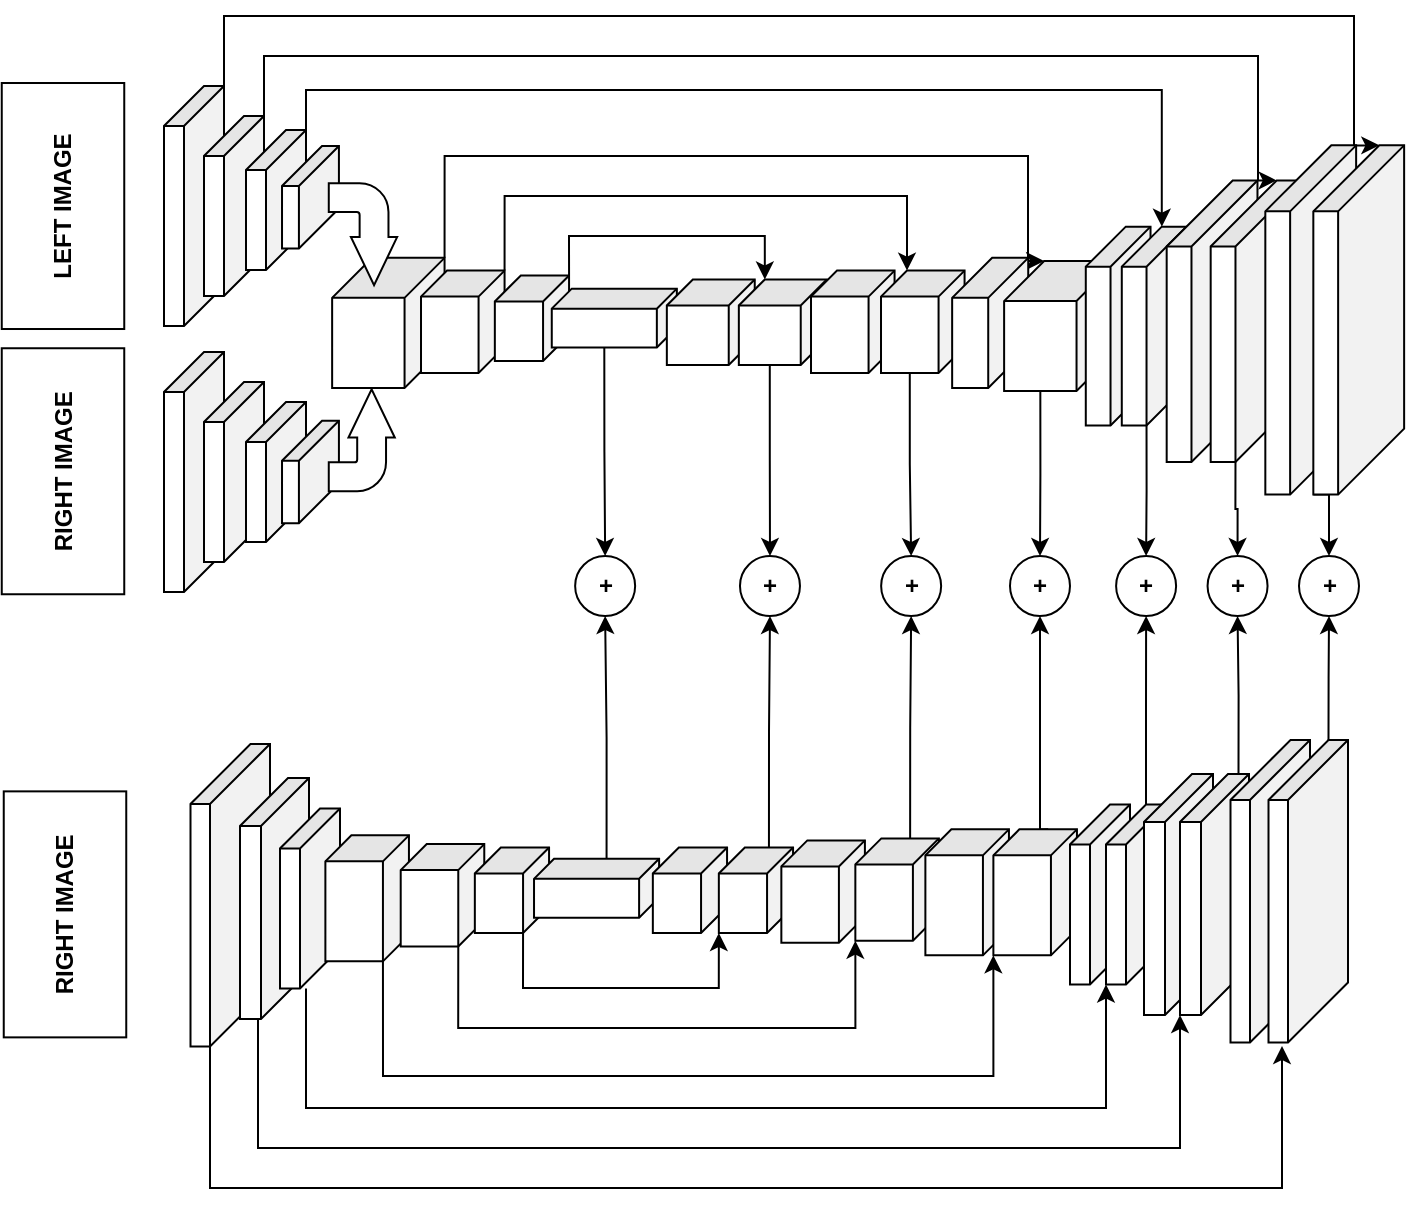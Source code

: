 <mxfile version="16.5.3" type="github">
  <diagram id="XJV9W_cmDKWi7Rnc3LGd" name="Page-1">
    <mxGraphModel dx="1364" dy="619" grid="1" gridSize="10" guides="1" tooltips="1" connect="1" arrows="1" fold="1" page="1" pageScale="1" pageWidth="850" pageHeight="1100" math="0" shadow="0">
      <root>
        <mxCell id="0" />
        <mxCell id="1" parent="0" />
        <mxCell id="qjHNvClsbBAqryhqXB2U-25" style="edgeStyle=orthogonalEdgeStyle;rounded=0;orthogonalLoop=1;jettySize=auto;html=1;exitX=0;exitY=0;exitDx=0;exitDy=0;exitPerimeter=0;entryX=0;entryY=0;entryDx=0;entryDy=12.4;entryPerimeter=0;" parent="1" source="ripQ546PBSJGRs5OGgcQ-14" target="j10uJciGInbWVbVoU815-24" edge="1">
          <mxGeometry relative="1" as="geometry">
            <Array as="points">
              <mxPoint x="192" y="90" />
              <mxPoint x="757" y="90" />
            </Array>
          </mxGeometry>
        </mxCell>
        <mxCell id="ripQ546PBSJGRs5OGgcQ-14" value="" style="shape=cube;whiteSpace=wrap;html=1;boundedLbl=1;backgroundOutline=1;darkOpacity=0.05;darkOpacity2=0.1;rotation=90;" parent="1" vertex="1">
          <mxGeometry x="117" y="170" width="120" height="30" as="geometry" />
        </mxCell>
        <mxCell id="j10uJciGInbWVbVoU815-27" style="edgeStyle=orthogonalEdgeStyle;rounded=0;orthogonalLoop=1;jettySize=auto;html=1;exitX=0;exitY=0;exitDx=0;exitDy=0;exitPerimeter=0;entryX=0;entryY=0;entryDx=0;entryDy=12.4;entryPerimeter=0;" parent="1" source="ripQ546PBSJGRs5OGgcQ-15" target="j10uJciGInbWVbVoU815-22" edge="1">
          <mxGeometry relative="1" as="geometry">
            <Array as="points">
              <mxPoint x="212" y="110" />
              <mxPoint x="709" y="110" />
            </Array>
            <mxPoint x="750" y="130" as="targetPoint" />
          </mxGeometry>
        </mxCell>
        <mxCell id="ripQ546PBSJGRs5OGgcQ-15" value="" style="shape=cube;whiteSpace=wrap;html=1;boundedLbl=1;backgroundOutline=1;darkOpacity=0.05;darkOpacity2=0.1;rotation=90;" parent="1" vertex="1">
          <mxGeometry x="152" y="170" width="90" height="30" as="geometry" />
        </mxCell>
        <mxCell id="qjHNvClsbBAqryhqXB2U-27" style="edgeStyle=orthogonalEdgeStyle;rounded=0;orthogonalLoop=1;jettySize=auto;html=1;exitX=0;exitY=0;exitDx=0;exitDy=0;exitPerimeter=0;entryX=0;entryY=0;entryDx=0;entryDy=12.37;entryPerimeter=0;" parent="1" source="ripQ546PBSJGRs5OGgcQ-16" target="j10uJciGInbWVbVoU815-20" edge="1">
          <mxGeometry relative="1" as="geometry">
            <mxPoint x="710" y="150" as="targetPoint" />
          </mxGeometry>
        </mxCell>
        <mxCell id="ripQ546PBSJGRs5OGgcQ-16" value="" style="shape=cube;whiteSpace=wrap;html=1;boundedLbl=1;backgroundOutline=1;darkOpacity=0.05;darkOpacity2=0.1;rotation=90;" parent="1" vertex="1">
          <mxGeometry x="183" y="167" width="70" height="30" as="geometry" />
        </mxCell>
        <mxCell id="ripQ546PBSJGRs5OGgcQ-17" value="" style="shape=cube;whiteSpace=wrap;html=1;boundedLbl=1;backgroundOutline=1;darkOpacity=0.05;darkOpacity2=0.1;rotation=90;" parent="1" vertex="1">
          <mxGeometry x="117" y="303" width="120" height="30" as="geometry" />
        </mxCell>
        <mxCell id="ripQ546PBSJGRs5OGgcQ-18" value="" style="shape=cube;whiteSpace=wrap;html=1;boundedLbl=1;backgroundOutline=1;darkOpacity=0.05;darkOpacity2=0.1;rotation=90;" parent="1" vertex="1">
          <mxGeometry x="152" y="303" width="90" height="30" as="geometry" />
        </mxCell>
        <mxCell id="ripQ546PBSJGRs5OGgcQ-19" value="" style="shape=cube;whiteSpace=wrap;html=1;boundedLbl=1;backgroundOutline=1;darkOpacity=0.05;darkOpacity2=0.1;rotation=90;" parent="1" vertex="1">
          <mxGeometry x="183" y="303" width="70" height="30" as="geometry" />
        </mxCell>
        <mxCell id="gHIy9yLXrVZsT-g1AwRH-1" value="" style="shape=cube;whiteSpace=wrap;html=1;boundedLbl=1;backgroundOutline=1;darkOpacity=0.05;darkOpacity2=0.1;rotation=90;" parent="1" vertex="1">
          <mxGeometry x="209.61" y="166.41" width="51.25" height="28.45" as="geometry" />
        </mxCell>
        <mxCell id="gHIy9yLXrVZsT-g1AwRH-2" value="" style="shape=cube;whiteSpace=wrap;html=1;boundedLbl=1;backgroundOutline=1;darkOpacity=0.05;darkOpacity2=0.1;rotation=90;" parent="1" vertex="1">
          <mxGeometry x="209.61" y="303.78" width="51.25" height="28.45" as="geometry" />
        </mxCell>
        <mxCell id="gHIy9yLXrVZsT-g1AwRH-4" value="&lt;b&gt;LEFT IMAGE&lt;/b&gt;" style="rounded=0;whiteSpace=wrap;html=1;rotation=-90;" parent="1" vertex="1">
          <mxGeometry x="50" y="154.38" width="123" height="61.25" as="geometry" />
        </mxCell>
        <mxCell id="gHIy9yLXrVZsT-g1AwRH-5" value="&lt;b&gt;RIGHT IMAGE&lt;/b&gt;" style="rounded=0;whiteSpace=wrap;html=1;rotation=-90;" parent="1" vertex="1">
          <mxGeometry x="50" y="287" width="123" height="61.25" as="geometry" />
        </mxCell>
        <mxCell id="qjHNvClsbBAqryhqXB2U-23" style="edgeStyle=orthogonalEdgeStyle;rounded=0;orthogonalLoop=1;jettySize=auto;html=1;exitX=0;exitY=0;exitDx=0;exitDy=0;exitPerimeter=0;entryX=0;entryY=0;entryDx=0;entryDy=36.21;entryPerimeter=0;" parent="1" source="gHIy9yLXrVZsT-g1AwRH-6" target="j10uJciGInbWVbVoU815-18" edge="1">
          <mxGeometry relative="1" as="geometry">
            <Array as="points">
              <mxPoint x="302" y="160" />
              <mxPoint x="594" y="160" />
              <mxPoint x="594" y="213" />
            </Array>
          </mxGeometry>
        </mxCell>
        <mxCell id="gHIy9yLXrVZsT-g1AwRH-6" value="" style="shape=cube;whiteSpace=wrap;html=1;boundedLbl=1;backgroundOutline=1;darkOpacity=0.05;darkOpacity2=0.1;rotation=90;" parent="1" vertex="1">
          <mxGeometry x="241.67" y="215.33" width="65.01" height="56.21" as="geometry" />
        </mxCell>
        <mxCell id="gHIy9yLXrVZsT-g1AwRH-16" value="" style="html=1;shadow=0;dashed=0;align=center;verticalAlign=middle;shape=mxgraph.arrows2.bendArrow;dy=7.21;dx=24.16;notch=0;arrowHead=23.15;rounded=1;rotation=90;" parent="1" vertex="1">
          <mxGeometry x="236" y="182" width="50.99" height="34.21" as="geometry" />
        </mxCell>
        <mxCell id="j10uJciGInbWVbVoU815-2" value="" style="html=1;shadow=0;dashed=0;align=center;verticalAlign=middle;shape=mxgraph.arrows2.bendArrow;dy=7.21;dx=24.16;notch=0;arrowHead=23.15;rounded=1;rotation=-90;flipV=1;" parent="1" vertex="1">
          <mxGeometry x="235.39" y="285.61" width="50.99" height="33" as="geometry" />
        </mxCell>
        <mxCell id="3e6isMqfdNkGdxpLTALY-1" style="edgeStyle=orthogonalEdgeStyle;rounded=0;orthogonalLoop=1;jettySize=auto;html=1;exitX=0;exitY=0;exitDx=0;exitDy=0;exitPerimeter=0;entryX=0;entryY=0;entryDx=0;entryDy=28.78;entryPerimeter=0;" edge="1" parent="1" source="j10uJciGInbWVbVoU815-4" target="j10uJciGInbWVbVoU815-15">
          <mxGeometry relative="1" as="geometry">
            <Array as="points">
              <mxPoint x="332" y="180" />
              <mxPoint x="534" y="180" />
            </Array>
          </mxGeometry>
        </mxCell>
        <mxCell id="j10uJciGInbWVbVoU815-4" value="" style="shape=cube;whiteSpace=wrap;html=1;boundedLbl=1;backgroundOutline=1;darkOpacity=0.05;darkOpacity2=0.1;rotation=90;size=13;" parent="1" vertex="1">
          <mxGeometry x="285.82" y="221.99" width="51.15" height="41.78" as="geometry" />
        </mxCell>
        <mxCell id="3e6isMqfdNkGdxpLTALY-2" style="edgeStyle=orthogonalEdgeStyle;rounded=0;orthogonalLoop=1;jettySize=auto;html=1;exitX=0;exitY=0;exitDx=0;exitDy=0;exitPerimeter=0;entryX=0;entryY=0;entryDx=0;entryDy=30.95;entryPerimeter=0;" edge="1" parent="1" source="j10uJciGInbWVbVoU815-6" target="j10uJciGInbWVbVoU815-12">
          <mxGeometry relative="1" as="geometry">
            <Array as="points">
              <mxPoint x="364" y="200" />
              <mxPoint x="462" y="200" />
            </Array>
          </mxGeometry>
        </mxCell>
        <mxCell id="j10uJciGInbWVbVoU815-6" value="" style="shape=cube;whiteSpace=wrap;html=1;boundedLbl=1;backgroundOutline=1;darkOpacity=0.05;darkOpacity2=0.1;rotation=90;size=13;" parent="1" vertex="1">
          <mxGeometry x="324.57" y="222.56" width="42.81" height="37.11" as="geometry" />
        </mxCell>
        <mxCell id="3e6isMqfdNkGdxpLTALY-34" style="edgeStyle=orthogonalEdgeStyle;rounded=0;orthogonalLoop=1;jettySize=auto;html=1;exitX=0;exitY=0;exitDx=29.43;exitDy=36.27;exitPerimeter=0;entryX=0.5;entryY=0;entryDx=0;entryDy=0;" edge="1" parent="1" source="j10uJciGInbWVbVoU815-8" target="3e6isMqfdNkGdxpLTALY-8">
          <mxGeometry relative="1" as="geometry" />
        </mxCell>
        <mxCell id="j10uJciGInbWVbVoU815-8" value="" style="shape=cube;whiteSpace=wrap;html=1;boundedLbl=1;backgroundOutline=1;darkOpacity=0.05;darkOpacity2=0.1;rotation=90;size=10;" parent="1" vertex="1">
          <mxGeometry x="372.44" y="209.77" width="29.43" height="62.54" as="geometry" />
        </mxCell>
        <mxCell id="j10uJciGInbWVbVoU815-9" value="" style="shape=cube;whiteSpace=wrap;html=1;boundedLbl=1;backgroundOutline=1;darkOpacity=0.05;darkOpacity2=0.1;rotation=90;size=13;" parent="1" vertex="1">
          <mxGeometry x="413.99" y="221.14" width="42.81" height="43.95" as="geometry" />
        </mxCell>
        <mxCell id="3e6isMqfdNkGdxpLTALY-21" style="edgeStyle=orthogonalEdgeStyle;rounded=0;orthogonalLoop=1;jettySize=auto;html=1;exitX=0;exitY=0;exitDx=42.81;exitDy=28.475;exitPerimeter=0;entryX=0.5;entryY=0;entryDx=0;entryDy=0;" edge="1" parent="1" source="j10uJciGInbWVbVoU815-12" target="3e6isMqfdNkGdxpLTALY-20">
          <mxGeometry relative="1" as="geometry" />
        </mxCell>
        <mxCell id="j10uJciGInbWVbVoU815-12" value="" style="shape=cube;whiteSpace=wrap;html=1;boundedLbl=1;backgroundOutline=1;darkOpacity=0.05;darkOpacity2=0.1;rotation=90;size=13;" parent="1" vertex="1">
          <mxGeometry x="449.99" y="221.14" width="42.81" height="43.95" as="geometry" />
        </mxCell>
        <mxCell id="j10uJciGInbWVbVoU815-14" value="" style="shape=cube;whiteSpace=wrap;html=1;boundedLbl=1;backgroundOutline=1;darkOpacity=0.05;darkOpacity2=0.1;rotation=90;size=13;" parent="1" vertex="1">
          <mxGeometry x="480.82" y="221.99" width="51.15" height="41.78" as="geometry" />
        </mxCell>
        <mxCell id="3e6isMqfdNkGdxpLTALY-25" style="edgeStyle=orthogonalEdgeStyle;rounded=0;orthogonalLoop=1;jettySize=auto;html=1;exitX=0;exitY=0;exitDx=51.15;exitDy=27.39;exitPerimeter=0;entryX=0.5;entryY=0;entryDx=0;entryDy=0;" edge="1" parent="1" source="j10uJciGInbWVbVoU815-15" target="3e6isMqfdNkGdxpLTALY-23">
          <mxGeometry relative="1" as="geometry" />
        </mxCell>
        <mxCell id="j10uJciGInbWVbVoU815-15" value="" style="shape=cube;whiteSpace=wrap;html=1;boundedLbl=1;backgroundOutline=1;darkOpacity=0.05;darkOpacity2=0.1;rotation=90;size=13;" parent="1" vertex="1">
          <mxGeometry x="515.82" y="221.99" width="51.15" height="41.78" as="geometry" />
        </mxCell>
        <mxCell id="j10uJciGInbWVbVoU815-17" value="" style="shape=cube;whiteSpace=wrap;html=1;boundedLbl=1;backgroundOutline=1;darkOpacity=0.05;darkOpacity2=0.1;rotation=90;" parent="1" vertex="1">
          <mxGeometry x="542.59" y="224.42" width="65.01" height="38.04" as="geometry" />
        </mxCell>
        <mxCell id="3e6isMqfdNkGdxpLTALY-32" style="edgeStyle=orthogonalEdgeStyle;rounded=0;orthogonalLoop=1;jettySize=auto;html=1;exitX=0;exitY=0;exitDx=65.01;exitDy=38.105;exitPerimeter=0;entryX=0.5;entryY=0;entryDx=0;entryDy=0;" edge="1" parent="1" source="j10uJciGInbWVbVoU815-18" target="3e6isMqfdNkGdxpLTALY-28">
          <mxGeometry relative="1" as="geometry" />
        </mxCell>
        <mxCell id="j10uJciGInbWVbVoU815-18" value="" style="shape=cube;whiteSpace=wrap;html=1;boundedLbl=1;backgroundOutline=1;darkOpacity=0.05;darkOpacity2=0.1;rotation=90;" parent="1" vertex="1">
          <mxGeometry x="577.66" y="216.92" width="65.01" height="56.21" as="geometry" />
        </mxCell>
        <mxCell id="j10uJciGInbWVbVoU815-19" value="" style="shape=cube;whiteSpace=wrap;html=1;boundedLbl=1;backgroundOutline=1;darkOpacity=0.05;darkOpacity2=0.1;rotation=90;" parent="1" vertex="1">
          <mxGeometry x="589.38" y="228.84" width="99.4" height="32.37" as="geometry" />
        </mxCell>
        <mxCell id="3e6isMqfdNkGdxpLTALY-38" style="edgeStyle=orthogonalEdgeStyle;rounded=0;orthogonalLoop=1;jettySize=auto;html=1;exitX=0;exitY=0;exitDx=99.4;exitDy=20;exitPerimeter=0;entryX=0.5;entryY=0;entryDx=0;entryDy=0;" edge="1" parent="1" source="j10uJciGInbWVbVoU815-20" target="3e6isMqfdNkGdxpLTALY-35">
          <mxGeometry relative="1" as="geometry" />
        </mxCell>
        <mxCell id="j10uJciGInbWVbVoU815-20" value="" style="shape=cube;whiteSpace=wrap;html=1;boundedLbl=1;backgroundOutline=1;darkOpacity=0.05;darkOpacity2=0.1;rotation=90;" parent="1" vertex="1">
          <mxGeometry x="607.38" y="228.84" width="99.4" height="32.37" as="geometry" />
        </mxCell>
        <mxCell id="j10uJciGInbWVbVoU815-21" value="" style="shape=cube;whiteSpace=wrap;html=1;boundedLbl=1;backgroundOutline=1;darkOpacity=0.05;darkOpacity2=0.1;rotation=90;size=33;" parent="1" vertex="1">
          <mxGeometry x="615.67" y="219.91" width="140.74" height="45.4" as="geometry" />
        </mxCell>
        <mxCell id="3e6isMqfdNkGdxpLTALY-41" style="edgeStyle=orthogonalEdgeStyle;rounded=0;orthogonalLoop=1;jettySize=auto;html=1;exitX=0;exitY=0;exitDx=140.74;exitDy=33;exitPerimeter=0;entryX=0.5;entryY=0;entryDx=0;entryDy=0;" edge="1" parent="1" source="j10uJciGInbWVbVoU815-22" target="3e6isMqfdNkGdxpLTALY-36">
          <mxGeometry relative="1" as="geometry" />
        </mxCell>
        <mxCell id="j10uJciGInbWVbVoU815-22" value="" style="shape=cube;whiteSpace=wrap;html=1;boundedLbl=1;backgroundOutline=1;darkOpacity=0.05;darkOpacity2=0.1;rotation=90;size=33;" parent="1" vertex="1">
          <mxGeometry x="637.67" y="219.91" width="140.74" height="45.4" as="geometry" />
        </mxCell>
        <mxCell id="j10uJciGInbWVbVoU815-23" value="" style="shape=cube;whiteSpace=wrap;html=1;boundedLbl=1;backgroundOutline=1;darkOpacity=0.05;darkOpacity2=0.1;rotation=90;size=33;" parent="1" vertex="1">
          <mxGeometry x="648.05" y="219.29" width="174.63" height="45.4" as="geometry" />
        </mxCell>
        <mxCell id="3e6isMqfdNkGdxpLTALY-42" style="edgeStyle=orthogonalEdgeStyle;rounded=0;orthogonalLoop=1;jettySize=auto;html=1;exitX=1;exitY=1;exitDx=0;exitDy=0;exitPerimeter=0;entryX=0.5;entryY=0;entryDx=0;entryDy=0;" edge="1" parent="1" source="j10uJciGInbWVbVoU815-24" target="3e6isMqfdNkGdxpLTALY-37">
          <mxGeometry relative="1" as="geometry" />
        </mxCell>
        <mxCell id="j10uJciGInbWVbVoU815-24" value="" style="shape=cube;whiteSpace=wrap;html=1;boundedLbl=1;backgroundOutline=1;darkOpacity=0.05;darkOpacity2=0.1;rotation=90;size=33;" parent="1" vertex="1">
          <mxGeometry x="672.05" y="219.29" width="174.63" height="45.4" as="geometry" />
        </mxCell>
        <mxCell id="qjHNvClsbBAqryhqXB2U-22" style="edgeStyle=orthogonalEdgeStyle;rounded=0;orthogonalLoop=1;jettySize=auto;html=1;exitX=0;exitY=0;exitDx=151.25;exitDy=30;exitPerimeter=0;" parent="1" source="qjHNvClsbBAqryhqXB2U-1" edge="1">
          <mxGeometry relative="1" as="geometry">
            <mxPoint x="721" y="605" as="targetPoint" />
            <Array as="points">
              <mxPoint x="185" y="676" />
              <mxPoint x="721" y="676" />
            </Array>
          </mxGeometry>
        </mxCell>
        <mxCell id="qjHNvClsbBAqryhqXB2U-1" value="" style="shape=cube;whiteSpace=wrap;html=1;boundedLbl=1;backgroundOutline=1;darkOpacity=0.05;darkOpacity2=0.1;rotation=90;size=30;" parent="1" vertex="1">
          <mxGeometry x="119.5" y="509.75" width="151.25" height="39.75" as="geometry" />
        </mxCell>
        <mxCell id="3e6isMqfdNkGdxpLTALY-3" style="edgeStyle=orthogonalEdgeStyle;rounded=0;orthogonalLoop=1;jettySize=auto;html=1;exitX=0;exitY=0;exitDx=120.5;exitDy=24;exitPerimeter=0;entryX=1;entryY=1;entryDx=0;entryDy=0;entryPerimeter=0;" edge="1" parent="1" source="qjHNvClsbBAqryhqXB2U-2" target="qjHNvClsbBAqryhqXB2U-19">
          <mxGeometry relative="1" as="geometry">
            <Array as="points">
              <mxPoint x="209" y="656" />
              <mxPoint x="670" y="656" />
            </Array>
          </mxGeometry>
        </mxCell>
        <mxCell id="qjHNvClsbBAqryhqXB2U-2" value="" style="shape=cube;whiteSpace=wrap;html=1;boundedLbl=1;backgroundOutline=1;darkOpacity=0.05;darkOpacity2=0.1;rotation=90;size=24;" parent="1" vertex="1">
          <mxGeometry x="157" y="514" width="120.5" height="34.5" as="geometry" />
        </mxCell>
        <mxCell id="3e6isMqfdNkGdxpLTALY-4" style="edgeStyle=orthogonalEdgeStyle;rounded=0;orthogonalLoop=1;jettySize=auto;html=1;exitX=0;exitY=0;exitDx=90;exitDy=20;exitPerimeter=0;entryX=1;entryY=1;entryDx=0;entryDy=0;entryPerimeter=0;" edge="1" parent="1" target="qjHNvClsbBAqryhqXB2U-17">
          <mxGeometry relative="1" as="geometry">
            <mxPoint x="233" y="576.25" as="sourcePoint" />
            <Array as="points">
              <mxPoint x="233" y="636" />
              <mxPoint x="633" y="636" />
            </Array>
          </mxGeometry>
        </mxCell>
        <mxCell id="qjHNvClsbBAqryhqXB2U-3" value="" style="shape=cube;whiteSpace=wrap;html=1;boundedLbl=1;backgroundOutline=1;darkOpacity=0.05;darkOpacity2=0.1;rotation=90;" parent="1" vertex="1">
          <mxGeometry x="190" y="516.25" width="90" height="30" as="geometry" />
        </mxCell>
        <mxCell id="3e6isMqfdNkGdxpLTALY-45" style="edgeStyle=orthogonalEdgeStyle;rounded=0;orthogonalLoop=1;jettySize=auto;html=1;exitX=0;exitY=0;exitDx=63.0;exitDy=13;exitPerimeter=0;entryX=1;entryY=1;entryDx=0;entryDy=0;entryPerimeter=0;" edge="1" parent="1" source="qjHNvClsbBAqryhqXB2U-4" target="qjHNvClsbBAqryhqXB2U-15">
          <mxGeometry relative="1" as="geometry">
            <Array as="points">
              <mxPoint x="272" y="620" />
              <mxPoint x="577" y="620" />
            </Array>
          </mxGeometry>
        </mxCell>
        <mxCell id="qjHNvClsbBAqryhqXB2U-4" value="" style="shape=cube;whiteSpace=wrap;html=1;boundedLbl=1;backgroundOutline=1;darkOpacity=0.05;darkOpacity2=0.1;rotation=90;size=13;" parent="1" vertex="1">
          <mxGeometry x="232.08" y="510.29" width="63" height="41.78" as="geometry" />
        </mxCell>
        <mxCell id="3e6isMqfdNkGdxpLTALY-6" style="edgeStyle=orthogonalEdgeStyle;rounded=0;orthogonalLoop=1;jettySize=auto;html=1;exitX=0;exitY=0;exitDx=51.15;exitDy=13;exitPerimeter=0;entryX=1;entryY=1;entryDx=0;entryDy=0;entryPerimeter=0;" edge="1" parent="1" source="qjHNvClsbBAqryhqXB2U-5" target="qjHNvClsbBAqryhqXB2U-13">
          <mxGeometry relative="1" as="geometry">
            <Array as="points">
              <mxPoint x="309" y="596" />
              <mxPoint x="507" y="596" />
            </Array>
          </mxGeometry>
        </mxCell>
        <mxCell id="qjHNvClsbBAqryhqXB2U-5" value="" style="shape=cube;whiteSpace=wrap;html=1;boundedLbl=1;backgroundOutline=1;darkOpacity=0.05;darkOpacity2=0.1;rotation=90;size=13;" parent="1" vertex="1">
          <mxGeometry x="275.67" y="508.73" width="51.15" height="41.78" as="geometry" />
        </mxCell>
        <mxCell id="3e6isMqfdNkGdxpLTALY-7" style="edgeStyle=orthogonalEdgeStyle;rounded=0;orthogonalLoop=1;jettySize=auto;html=1;exitX=0;exitY=0;exitDx=42.81;exitDy=13;exitPerimeter=0;entryX=1;entryY=1;entryDx=0;entryDy=0;entryPerimeter=0;" edge="1" parent="1" source="qjHNvClsbBAqryhqXB2U-6" target="qjHNvClsbBAqryhqXB2U-10">
          <mxGeometry relative="1" as="geometry">
            <Array as="points">
              <mxPoint x="342" y="576" />
              <mxPoint x="439" y="576" />
            </Array>
          </mxGeometry>
        </mxCell>
        <mxCell id="qjHNvClsbBAqryhqXB2U-6" value="" style="shape=cube;whiteSpace=wrap;html=1;boundedLbl=1;backgroundOutline=1;darkOpacity=0.05;darkOpacity2=0.1;rotation=90;size=13;" parent="1" vertex="1">
          <mxGeometry x="314.57" y="508.56" width="42.81" height="37.11" as="geometry" />
        </mxCell>
        <mxCell id="3e6isMqfdNkGdxpLTALY-33" style="edgeStyle=orthogonalEdgeStyle;rounded=0;orthogonalLoop=1;jettySize=auto;html=1;exitX=0;exitY=0;exitDx=0;exitDy=26.27;exitPerimeter=0;entryX=0.5;entryY=1;entryDx=0;entryDy=0;" edge="1" parent="1" source="qjHNvClsbBAqryhqXB2U-7" target="3e6isMqfdNkGdxpLTALY-8">
          <mxGeometry relative="1" as="geometry" />
        </mxCell>
        <mxCell id="qjHNvClsbBAqryhqXB2U-7" value="" style="shape=cube;whiteSpace=wrap;html=1;boundedLbl=1;backgroundOutline=1;darkOpacity=0.05;darkOpacity2=0.1;rotation=90;size=10;" parent="1" vertex="1">
          <mxGeometry x="363.57" y="494.84" width="29.43" height="62.54" as="geometry" />
        </mxCell>
        <mxCell id="qjHNvClsbBAqryhqXB2U-8" value="&lt;b&gt;RIGHT IMAGE&lt;/b&gt;" style="rounded=0;whiteSpace=wrap;html=1;rotation=-90;" parent="1" vertex="1">
          <mxGeometry x="51" y="508.56" width="123" height="61.25" as="geometry" />
        </mxCell>
        <mxCell id="qjHNvClsbBAqryhqXB2U-9" value="" style="shape=cube;whiteSpace=wrap;html=1;boundedLbl=1;backgroundOutline=1;darkOpacity=0.05;darkOpacity2=0.1;rotation=90;size=13;" parent="1" vertex="1">
          <mxGeometry x="403.57" y="508.56" width="42.81" height="37.11" as="geometry" />
        </mxCell>
        <mxCell id="3e6isMqfdNkGdxpLTALY-22" style="edgeStyle=orthogonalEdgeStyle;rounded=0;orthogonalLoop=1;jettySize=auto;html=1;exitX=0;exitY=0;exitDx=0;exitDy=12.055;exitPerimeter=0;entryX=0.5;entryY=1;entryDx=0;entryDy=0;" edge="1" parent="1" source="qjHNvClsbBAqryhqXB2U-10" target="3e6isMqfdNkGdxpLTALY-20">
          <mxGeometry relative="1" as="geometry" />
        </mxCell>
        <mxCell id="qjHNvClsbBAqryhqXB2U-10" value="" style="shape=cube;whiteSpace=wrap;html=1;boundedLbl=1;backgroundOutline=1;darkOpacity=0.05;darkOpacity2=0.1;rotation=90;size=13;" parent="1" vertex="1">
          <mxGeometry x="436.57" y="508.56" width="42.81" height="37.11" as="geometry" />
        </mxCell>
        <mxCell id="qjHNvClsbBAqryhqXB2U-12" value="" style="shape=cube;whiteSpace=wrap;html=1;boundedLbl=1;backgroundOutline=1;darkOpacity=0.05;darkOpacity2=0.1;rotation=90;size=13;" parent="1" vertex="1">
          <mxGeometry x="465.99" y="506.89" width="51.15" height="41.78" as="geometry" />
        </mxCell>
        <mxCell id="3e6isMqfdNkGdxpLTALY-24" style="edgeStyle=orthogonalEdgeStyle;rounded=0;orthogonalLoop=1;jettySize=auto;html=1;exitX=0;exitY=0;exitDx=0;exitDy=14.39;exitPerimeter=0;" edge="1" parent="1" source="qjHNvClsbBAqryhqXB2U-13" target="3e6isMqfdNkGdxpLTALY-23">
          <mxGeometry relative="1" as="geometry" />
        </mxCell>
        <mxCell id="qjHNvClsbBAqryhqXB2U-13" value="" style="shape=cube;whiteSpace=wrap;html=1;boundedLbl=1;backgroundOutline=1;darkOpacity=0.05;darkOpacity2=0.1;rotation=90;size=13;" parent="1" vertex="1">
          <mxGeometry x="502.99" y="505.89" width="51.15" height="41.78" as="geometry" />
        </mxCell>
        <mxCell id="qjHNvClsbBAqryhqXB2U-14" value="" style="shape=cube;whiteSpace=wrap;html=1;boundedLbl=1;backgroundOutline=1;darkOpacity=0.05;darkOpacity2=0.1;rotation=90;size=13;" parent="1" vertex="1">
          <mxGeometry x="532.08" y="507.29" width="63" height="41.78" as="geometry" />
        </mxCell>
        <mxCell id="3e6isMqfdNkGdxpLTALY-44" style="edgeStyle=orthogonalEdgeStyle;rounded=0;orthogonalLoop=1;jettySize=auto;html=1;exitX=0;exitY=0;exitDx=0;exitDy=14.39;exitPerimeter=0;entryX=0.5;entryY=1;entryDx=0;entryDy=0;" edge="1" parent="1" source="qjHNvClsbBAqryhqXB2U-15" target="3e6isMqfdNkGdxpLTALY-28">
          <mxGeometry relative="1" as="geometry">
            <Array as="points">
              <mxPoint x="600" y="497" />
            </Array>
          </mxGeometry>
        </mxCell>
        <mxCell id="qjHNvClsbBAqryhqXB2U-15" value="" style="shape=cube;whiteSpace=wrap;html=1;boundedLbl=1;backgroundOutline=1;darkOpacity=0.05;darkOpacity2=0.1;rotation=90;size=13;" parent="1" vertex="1">
          <mxGeometry x="566.08" y="507.29" width="63" height="41.78" as="geometry" />
        </mxCell>
        <mxCell id="qjHNvClsbBAqryhqXB2U-16" value="" style="shape=cube;whiteSpace=wrap;html=1;boundedLbl=1;backgroundOutline=1;darkOpacity=0.05;darkOpacity2=0.1;rotation=90;" parent="1" vertex="1">
          <mxGeometry x="585" y="514.25" width="90" height="30" as="geometry" />
        </mxCell>
        <mxCell id="3e6isMqfdNkGdxpLTALY-39" style="edgeStyle=orthogonalEdgeStyle;rounded=0;orthogonalLoop=1;jettySize=auto;html=1;exitX=0;exitY=0;exitDx=0;exitDy=10.0;exitPerimeter=0;entryX=0.5;entryY=1;entryDx=0;entryDy=0;" edge="1" parent="1" source="qjHNvClsbBAqryhqXB2U-17" target="3e6isMqfdNkGdxpLTALY-35">
          <mxGeometry relative="1" as="geometry" />
        </mxCell>
        <mxCell id="qjHNvClsbBAqryhqXB2U-17" value="" style="shape=cube;whiteSpace=wrap;html=1;boundedLbl=1;backgroundOutline=1;darkOpacity=0.05;darkOpacity2=0.1;rotation=90;" parent="1" vertex="1">
          <mxGeometry x="603" y="514.25" width="90" height="30" as="geometry" />
        </mxCell>
        <mxCell id="qjHNvClsbBAqryhqXB2U-18" value="" style="shape=cube;whiteSpace=wrap;html=1;boundedLbl=1;backgroundOutline=1;darkOpacity=0.05;darkOpacity2=0.1;rotation=90;size=24;" parent="1" vertex="1">
          <mxGeometry x="609" y="512" width="120.5" height="34.5" as="geometry" />
        </mxCell>
        <mxCell id="3e6isMqfdNkGdxpLTALY-40" style="edgeStyle=orthogonalEdgeStyle;rounded=0;orthogonalLoop=1;jettySize=auto;html=1;exitX=0;exitY=0;exitDx=0;exitDy=5.25;exitPerimeter=0;entryX=0.5;entryY=1;entryDx=0;entryDy=0;" edge="1" parent="1" source="qjHNvClsbBAqryhqXB2U-19" target="3e6isMqfdNkGdxpLTALY-36">
          <mxGeometry relative="1" as="geometry" />
        </mxCell>
        <mxCell id="qjHNvClsbBAqryhqXB2U-19" value="" style="shape=cube;whiteSpace=wrap;html=1;boundedLbl=1;backgroundOutline=1;darkOpacity=0.05;darkOpacity2=0.1;rotation=90;size=24;" parent="1" vertex="1">
          <mxGeometry x="627" y="512" width="120.5" height="34.5" as="geometry" />
        </mxCell>
        <mxCell id="qjHNvClsbBAqryhqXB2U-20" value="" style="shape=cube;whiteSpace=wrap;html=1;boundedLbl=1;backgroundOutline=1;darkOpacity=0.05;darkOpacity2=0.1;rotation=90;size=30;" parent="1" vertex="1">
          <mxGeometry x="639.5" y="507.75" width="151.25" height="39.75" as="geometry" />
        </mxCell>
        <mxCell id="3e6isMqfdNkGdxpLTALY-43" style="edgeStyle=orthogonalEdgeStyle;rounded=0;orthogonalLoop=1;jettySize=auto;html=1;exitX=0;exitY=0;exitDx=0;exitDy=9.75;exitPerimeter=0;entryX=0.5;entryY=1;entryDx=0;entryDy=0;" edge="1" parent="1" source="qjHNvClsbBAqryhqXB2U-21" target="3e6isMqfdNkGdxpLTALY-37">
          <mxGeometry relative="1" as="geometry" />
        </mxCell>
        <mxCell id="qjHNvClsbBAqryhqXB2U-21" value="" style="shape=cube;whiteSpace=wrap;html=1;boundedLbl=1;backgroundOutline=1;darkOpacity=0.05;darkOpacity2=0.1;rotation=90;size=30;" parent="1" vertex="1">
          <mxGeometry x="658.5" y="507.75" width="151.25" height="39.75" as="geometry" />
        </mxCell>
        <mxCell id="3e6isMqfdNkGdxpLTALY-8" value="&lt;b&gt;+&lt;/b&gt;" style="ellipse;whiteSpace=wrap;html=1;aspect=fixed;" vertex="1" parent="1">
          <mxGeometry x="367.57" y="360" width="30" height="30" as="geometry" />
        </mxCell>
        <mxCell id="3e6isMqfdNkGdxpLTALY-20" value="&lt;b&gt;+&lt;/b&gt;" style="ellipse;whiteSpace=wrap;html=1;aspect=fixed;" vertex="1" parent="1">
          <mxGeometry x="449.99" y="360" width="30" height="30" as="geometry" />
        </mxCell>
        <mxCell id="3e6isMqfdNkGdxpLTALY-23" value="&lt;b&gt;+&lt;/b&gt;" style="ellipse;whiteSpace=wrap;html=1;aspect=fixed;" vertex="1" parent="1">
          <mxGeometry x="520.57" y="360" width="30" height="30" as="geometry" />
        </mxCell>
        <mxCell id="3e6isMqfdNkGdxpLTALY-28" value="&lt;b&gt;+&lt;/b&gt;" style="ellipse;whiteSpace=wrap;html=1;aspect=fixed;" vertex="1" parent="1">
          <mxGeometry x="585.0" y="360" width="30" height="30" as="geometry" />
        </mxCell>
        <mxCell id="3e6isMqfdNkGdxpLTALY-35" value="&lt;b&gt;+&lt;/b&gt;" style="ellipse;whiteSpace=wrap;html=1;aspect=fixed;" vertex="1" parent="1">
          <mxGeometry x="638.05" y="360" width="30" height="30" as="geometry" />
        </mxCell>
        <mxCell id="3e6isMqfdNkGdxpLTALY-36" value="&lt;b&gt;+&lt;/b&gt;" style="ellipse;whiteSpace=wrap;html=1;aspect=fixed;" vertex="1" parent="1">
          <mxGeometry x="683.78" y="360" width="30" height="30" as="geometry" />
        </mxCell>
        <mxCell id="3e6isMqfdNkGdxpLTALY-37" value="&lt;b&gt;+&lt;/b&gt;" style="ellipse;whiteSpace=wrap;html=1;aspect=fixed;" vertex="1" parent="1">
          <mxGeometry x="729.5" y="360" width="30" height="30" as="geometry" />
        </mxCell>
      </root>
    </mxGraphModel>
  </diagram>
</mxfile>
